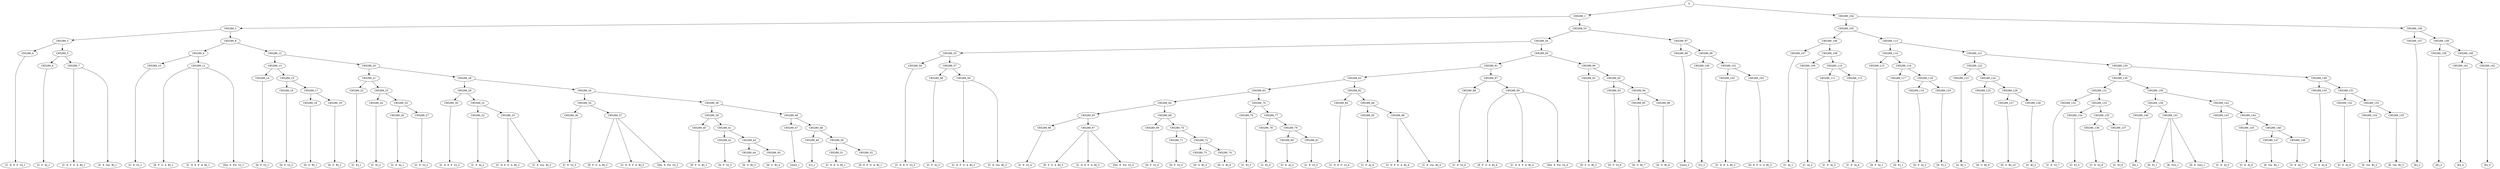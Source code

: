 digraph sample{
"S" -> "C85289_1";
"C85289_1" -> "C85289_2";
"C85289_2" -> "C85289_3";
"C85289_3" -> "C85289_4";
"C85289_4" -> "[C  D  E  F  G]_1";
"C85289_3" -> "C85289_5";
"C85289_5" -> "C85289_6";
"C85289_6" -> "[C  F  A]_1";
"C85289_5" -> "C85289_7";
"C85289_7" -> "[C  D  F  G  A  B]_1";
"C85289_7" -> "[C  E  Gis  B]_1";
"C85289_2" -> "C85289_8";
"C85289_8" -> "C85289_9";
"C85289_9" -> "C85289_10";
"C85289_10" -> "[C  E  G]_1";
"C85289_9" -> "C85289_11";
"C85289_11" -> "[E  F  G  A  B]_1";
"C85289_11" -> "[C  D  E  F  A  B]_1";
"C85289_11" -> "[Dis  E  Fis  G]_1";
"C85289_8" -> "C85289_12";
"C85289_12" -> "C85289_13";
"C85289_13" -> "C85289_14";
"C85289_14" -> "[D  F  G]_1";
"C85289_13" -> "C85289_15";
"C85289_15" -> "C85289_16";
"C85289_16" -> "[D  F  G]_2";
"C85289_15" -> "C85289_17";
"C85289_17" -> "C85289_18";
"C85289_18" -> "[D  G  B]_1";
"C85289_17" -> "C85289_19";
"C85289_19" -> "[D  G  B]_2";
"C85289_12" -> "C85289_20";
"C85289_20" -> "C85289_21";
"C85289_21" -> "C85289_22";
"C85289_22" -> "[C  E]_1";
"C85289_21" -> "C85289_23";
"C85289_23" -> "C85289_24";
"C85289_24" -> "[C  E]_2";
"C85289_23" -> "C85289_25";
"C85289_25" -> "C85289_26";
"C85289_26" -> "[C  E  A]_1";
"C85289_25" -> "C85289_27";
"C85289_27" -> "[C  E  G]_2";
"C85289_20" -> "C85289_28";
"C85289_28" -> "C85289_29";
"C85289_29" -> "C85289_30";
"C85289_30" -> "[C  D  E  F  G]_2";
"C85289_29" -> "C85289_31";
"C85289_31" -> "C85289_32";
"C85289_32" -> "[C  F  A]_2";
"C85289_31" -> "C85289_33";
"C85289_33" -> "[C  D  F  G  A  B]_2";
"C85289_33" -> "[C  E  Gis  B]_2";
"C85289_28" -> "C85289_34";
"C85289_34" -> "C85289_35";
"C85289_35" -> "C85289_36";
"C85289_36" -> "[C  E  G]_3";
"C85289_35" -> "C85289_37";
"C85289_37" -> "[E  F  G  A  B]_2";
"C85289_37" -> "[C  D  E  F  A  B]_2";
"C85289_37" -> "[Dis  E  Fis  G]_2";
"C85289_34" -> "C85289_38";
"C85289_38" -> "C85289_39";
"C85289_39" -> "C85289_40";
"C85289_40" -> "[D  F  G  B]_1";
"C85289_39" -> "C85289_41";
"C85289_41" -> "C85289_42";
"C85289_42" -> "[D  F  G]_3";
"C85289_41" -> "C85289_43";
"C85289_43" -> "C85289_44";
"C85289_44" -> "[D  G  B]_3";
"C85289_43" -> "C85289_45";
"C85289_45" -> "[D  G  B]_4";
"C85289_38" -> "C85289_46";
"C85289_46" -> "C85289_47";
"C85289_47" -> "[rest]_1";
"C85289_46" -> "C85289_48";
"C85289_48" -> "C85289_49";
"C85289_49" -> "[C]_1";
"C85289_48" -> "C85289_50";
"C85289_50" -> "C85289_51";
"C85289_51" -> "[C  D  E  A  B]_1";
"C85289_50" -> "C85289_52";
"C85289_52" -> "[D  E  F  G  A  B]_1";
"C85289_1" -> "C85289_53";
"C85289_53" -> "C85289_54";
"C85289_54" -> "C85289_55";
"C85289_55" -> "C85289_56";
"C85289_56" -> "[C  D  E  F  G]_3";
"C85289_55" -> "C85289_57";
"C85289_57" -> "C85289_58";
"C85289_58" -> "[C  F  A]_3";
"C85289_57" -> "C85289_59";
"C85289_59" -> "[C  D  F  G  A  B]_3";
"C85289_59" -> "[C  E  Gis  B]_3";
"C85289_54" -> "C85289_60";
"C85289_60" -> "C85289_61";
"C85289_61" -> "C85289_62";
"C85289_62" -> "C85289_63";
"C85289_63" -> "C85289_64";
"C85289_64" -> "C85289_65";
"C85289_65" -> "C85289_66";
"C85289_66" -> "[C  E  G]_4";
"C85289_65" -> "C85289_67";
"C85289_67" -> "[E  F  G  A  B]_3";
"C85289_67" -> "[C  D  E  F  A  B]_3";
"C85289_67" -> "[Dis  E  Fis  G]_3";
"C85289_64" -> "C85289_68";
"C85289_68" -> "C85289_69";
"C85289_69" -> "[D  F  G]_4";
"C85289_68" -> "C85289_70";
"C85289_70" -> "C85289_71";
"C85289_71" -> "[D  F  G]_5";
"C85289_70" -> "C85289_72";
"C85289_72" -> "C85289_73";
"C85289_73" -> "[D  G  B]_5";
"C85289_72" -> "C85289_74";
"C85289_74" -> "[D  G  B]_6";
"C85289_63" -> "C85289_75";
"C85289_75" -> "C85289_76";
"C85289_76" -> "[C  E]_3";
"C85289_75" -> "C85289_77";
"C85289_77" -> "C85289_78";
"C85289_78" -> "[C  E]_4";
"C85289_77" -> "C85289_79";
"C85289_79" -> "C85289_80";
"C85289_80" -> "[C  E  A]_2";
"C85289_79" -> "C85289_81";
"C85289_81" -> "[C  E  G]_5";
"C85289_62" -> "C85289_82";
"C85289_82" -> "C85289_83";
"C85289_83" -> "[C  D  E  F  G]_4";
"C85289_82" -> "C85289_84";
"C85289_84" -> "C85289_85";
"C85289_85" -> "[C  F  A]_4";
"C85289_84" -> "C85289_86";
"C85289_86" -> "[C  D  F  G  A  B]_4";
"C85289_86" -> "[C  E  Gis  B]_4";
"C85289_61" -> "C85289_87";
"C85289_87" -> "C85289_88";
"C85289_88" -> "[C  E  G]_6";
"C85289_87" -> "C85289_89";
"C85289_89" -> "[E  F  G  A  B]_4";
"C85289_89" -> "[C  D  E  F  A  B]_4";
"C85289_89" -> "[Dis  E  Fis  G]_4";
"C85289_60" -> "C85289_90";
"C85289_90" -> "C85289_91";
"C85289_91" -> "[D  F  G  B]_2";
"C85289_90" -> "C85289_92";
"C85289_92" -> "C85289_93";
"C85289_93" -> "[D  F  G]_6";
"C85289_92" -> "C85289_94";
"C85289_94" -> "C85289_95";
"C85289_95" -> "[D  G  B]_7";
"C85289_94" -> "C85289_96";
"C85289_96" -> "[D  G  B]_8";
"C85289_53" -> "C85289_97";
"C85289_97" -> "C85289_98";
"C85289_98" -> "[rest]_2";
"C85289_97" -> "C85289_99";
"C85289_99" -> "C85289_100";
"C85289_100" -> "[C]_2";
"C85289_99" -> "C85289_101";
"C85289_101" -> "C85289_102";
"C85289_102" -> "[C  D  E  A  B]_2";
"C85289_101" -> "C85289_103";
"C85289_103" -> "[D  E  F  G  A  B]_2";
"S" -> "C85289_104";
"C85289_104" -> "C85289_105";
"C85289_105" -> "C85289_106";
"C85289_106" -> "C85289_107";
"C85289_107" -> "[C  A]_1";
"C85289_106" -> "C85289_108";
"C85289_108" -> "C85289_109";
"C85289_109" -> "[C  A]_2";
"C85289_108" -> "C85289_110";
"C85289_110" -> "C85289_111";
"C85289_111" -> "[C  E  A]_3";
"C85289_110" -> "C85289_112";
"C85289_112" -> "[C  E  A]_4";
"C85289_105" -> "C85289_113";
"C85289_113" -> "C85289_114";
"C85289_114" -> "C85289_115";
"C85289_115" -> "[D  F  A]_1";
"C85289_114" -> "C85289_116";
"C85289_116" -> "C85289_117";
"C85289_117" -> "[D  F]_1";
"C85289_116" -> "C85289_118";
"C85289_118" -> "C85289_119";
"C85289_119" -> "[D  F  A]_2";
"C85289_118" -> "C85289_120";
"C85289_120" -> "[D  F]_2";
"C85289_113" -> "C85289_121";
"C85289_121" -> "C85289_122";
"C85289_122" -> "C85289_123";
"C85289_123" -> "[G  B]_1";
"C85289_122" -> "C85289_124";
"C85289_124" -> "C85289_125";
"C85289_125" -> "[D  G  B]_9";
"C85289_124" -> "C85289_126";
"C85289_126" -> "C85289_127";
"C85289_127" -> "[D  G  B]_10";
"C85289_126" -> "C85289_128";
"C85289_128" -> "[G  B]_2";
"C85289_121" -> "C85289_129";
"C85289_129" -> "C85289_130";
"C85289_130" -> "C85289_131";
"C85289_131" -> "C85289_132";
"C85289_132" -> "[C  E  G]_7";
"C85289_131" -> "C85289_133";
"C85289_133" -> "C85289_134";
"C85289_134" -> "[C  E]_5";
"C85289_133" -> "C85289_135";
"C85289_135" -> "C85289_136";
"C85289_136" -> "[C  E  G]_8";
"C85289_135" -> "C85289_137";
"C85289_137" -> "[C  E]_6";
"C85289_130" -> "C85289_138";
"C85289_138" -> "C85289_139";
"C85289_139" -> "C85289_140";
"C85289_140" -> "[E]_1";
"C85289_139" -> "C85289_141";
"C85289_141" -> "[E  F]_1";
"C85289_141" -> "[E  Fis]_1";
"C85289_141" -> "[D  E  Gis]_1";
"C85289_138" -> "C85289_142";
"C85289_142" -> "C85289_143";
"C85289_143" -> "[C  E  A]_5";
"C85289_142" -> "C85289_144";
"C85289_144" -> "C85289_145";
"C85289_145" -> "[C  E  A]_6";
"C85289_144" -> "C85289_146";
"C85289_146" -> "C85289_147";
"C85289_147" -> "[E  Gis  B]_1";
"C85289_146" -> "C85289_148";
"C85289_148" -> "[C  E  A]_7";
"C85289_129" -> "C85289_149";
"C85289_149" -> "C85289_150";
"C85289_150" -> "[C  E  A]_8";
"C85289_149" -> "C85289_151";
"C85289_151" -> "C85289_152";
"C85289_152" -> "[C  E  A]_9";
"C85289_151" -> "C85289_153";
"C85289_153" -> "C85289_154";
"C85289_154" -> "[E  Gis  B]_2";
"C85289_153" -> "C85289_155";
"C85289_155" -> "[E  Gis  B]_3";
"C85289_104" -> "C85289_156";
"C85289_156" -> "C85289_157";
"C85289_157" -> "[E]_2";
"C85289_156" -> "C85289_158";
"C85289_158" -> "C85289_159";
"C85289_159" -> "[E]_3";
"C85289_158" -> "C85289_160";
"C85289_160" -> "C85289_161";
"C85289_161" -> "[E]_4";
"C85289_160" -> "C85289_162";
"C85289_162" -> "[E]_5";

{rank = min; "S";}
{rank = same; "C85289_1"; "C85289_104";}
{rank = same; "C85289_2"; "C85289_53"; "C85289_105"; "C85289_156";}
{rank = same; "C85289_3"; "C85289_8"; "C85289_54"; "C85289_97"; "C85289_106"; "C85289_113"; "C85289_157"; "C85289_158";}
{rank = same; "C85289_4"; "C85289_5"; "C85289_9"; "C85289_12"; "C85289_55"; "C85289_60"; "C85289_98"; "C85289_99"; "C85289_107"; "C85289_108"; "C85289_114"; "C85289_121"; "C85289_159"; "C85289_160";}
{rank = same; "C85289_6"; "C85289_7"; "C85289_10"; "C85289_11"; "C85289_13"; "C85289_20"; "C85289_56"; "C85289_57"; "C85289_61"; "C85289_90"; "C85289_100"; "C85289_101"; "C85289_109"; "C85289_110"; "C85289_115"; "C85289_116"; "C85289_122"; "C85289_129"; "C85289_161"; "C85289_162";}
{rank = same; "C85289_14"; "C85289_15"; "C85289_21"; "C85289_28"; "C85289_58"; "C85289_59"; "C85289_62"; "C85289_87"; "C85289_91"; "C85289_92"; "C85289_102"; "C85289_103"; "C85289_111"; "C85289_112"; "C85289_117"; "C85289_118"; "C85289_123"; "C85289_124"; "C85289_130"; "C85289_149";}
{rank = same; "C85289_16"; "C85289_17"; "C85289_22"; "C85289_23"; "C85289_29"; "C85289_34"; "C85289_63"; "C85289_82"; "C85289_88"; "C85289_89"; "C85289_93"; "C85289_94"; "C85289_119"; "C85289_120"; "C85289_125"; "C85289_126"; "C85289_131"; "C85289_138"; "C85289_150"; "C85289_151";}
{rank = same; "C85289_18"; "C85289_19"; "C85289_24"; "C85289_25"; "C85289_30"; "C85289_31"; "C85289_35"; "C85289_38"; "C85289_64"; "C85289_75"; "C85289_83"; "C85289_84"; "C85289_95"; "C85289_96"; "C85289_127"; "C85289_128"; "C85289_132"; "C85289_133"; "C85289_139"; "C85289_142"; "C85289_152"; "C85289_153";}
{rank = same; "C85289_26"; "C85289_27"; "C85289_32"; "C85289_33"; "C85289_36"; "C85289_37"; "C85289_39"; "C85289_46"; "C85289_65"; "C85289_68"; "C85289_76"; "C85289_77"; "C85289_85"; "C85289_86"; "C85289_134"; "C85289_135"; "C85289_140"; "C85289_141"; "C85289_143"; "C85289_144"; "C85289_154"; "C85289_155";}
{rank = same; "C85289_40"; "C85289_41"; "C85289_47"; "C85289_48"; "C85289_66"; "C85289_67"; "C85289_69"; "C85289_70"; "C85289_78"; "C85289_79"; "C85289_136"; "C85289_137"; "C85289_145"; "C85289_146";}
{rank = same; "C85289_42"; "C85289_43"; "C85289_49"; "C85289_50"; "C85289_71"; "C85289_72"; "C85289_80"; "C85289_81"; "C85289_147"; "C85289_148";}
{rank = same; "C85289_44"; "C85289_45"; "C85289_51"; "C85289_52"; "C85289_73"; "C85289_74";}
{rank = same; "[C  A]_1"; "[C  A]_2"; "[C  D  E  A  B]_1"; "[C  D  E  A  B]_2"; "[C  D  E  F  A  B]_1"; "[C  D  E  F  A  B]_2"; "[C  D  E  F  A  B]_3"; "[C  D  E  F  A  B]_4"; "[C  D  E  F  G]_1"; "[C  D  E  F  G]_2"; "[C  D  E  F  G]_3"; "[C  D  E  F  G]_4"; "[C  D  F  G  A  B]_1"; "[C  D  F  G  A  B]_2"; "[C  D  F  G  A  B]_3"; "[C  D  F  G  A  B]_4"; "[C  E  A]_1"; "[C  E  A]_2"; "[C  E  A]_3"; "[C  E  A]_4"; "[C  E  A]_5"; "[C  E  A]_6"; "[C  E  A]_7"; "[C  E  A]_8"; "[C  E  A]_9"; "[C  E  G]_1"; "[C  E  G]_2"; "[C  E  G]_3"; "[C  E  G]_4"; "[C  E  G]_5"; "[C  E  G]_6"; "[C  E  G]_7"; "[C  E  G]_8"; "[C  E  Gis  B]_1"; "[C  E  Gis  B]_2"; "[C  E  Gis  B]_3"; "[C  E  Gis  B]_4"; "[C  E]_1"; "[C  E]_2"; "[C  E]_3"; "[C  E]_4"; "[C  E]_5"; "[C  E]_6"; "[C  F  A]_1"; "[C  F  A]_2"; "[C  F  A]_3"; "[C  F  A]_4"; "[C]_1"; "[C]_2"; "[D  E  F  G  A  B]_1"; "[D  E  F  G  A  B]_2"; "[D  E  Gis]_1"; "[D  F  A]_1"; "[D  F  A]_2"; "[D  F  G  B]_1"; "[D  F  G  B]_2"; "[D  F  G]_1"; "[D  F  G]_2"; "[D  F  G]_3"; "[D  F  G]_4"; "[D  F  G]_5"; "[D  F  G]_6"; "[D  F]_1"; "[D  F]_2"; "[D  G  B]_1"; "[D  G  B]_2"; "[D  G  B]_3"; "[D  G  B]_4"; "[D  G  B]_5"; "[D  G  B]_6"; "[D  G  B]_7"; "[D  G  B]_8"; "[D  G  B]_9"; "[D  G  B]_10"; "[Dis  E  Fis  G]_1"; "[Dis  E  Fis  G]_2"; "[Dis  E  Fis  G]_3"; "[Dis  E  Fis  G]_4"; "[E  F  G  A  B]_1"; "[E  F  G  A  B]_2"; "[E  F  G  A  B]_3"; "[E  F  G  A  B]_4"; "[E  F]_1"; "[E  Fis]_1"; "[E  Gis  B]_1"; "[E  Gis  B]_2"; "[E  Gis  B]_3"; "[E]_1"; "[E]_2"; "[E]_3"; "[E]_4"; "[E]_5"; "[G  B]_1"; "[G  B]_2"; "[rest]_1"; "[rest]_2";}
}